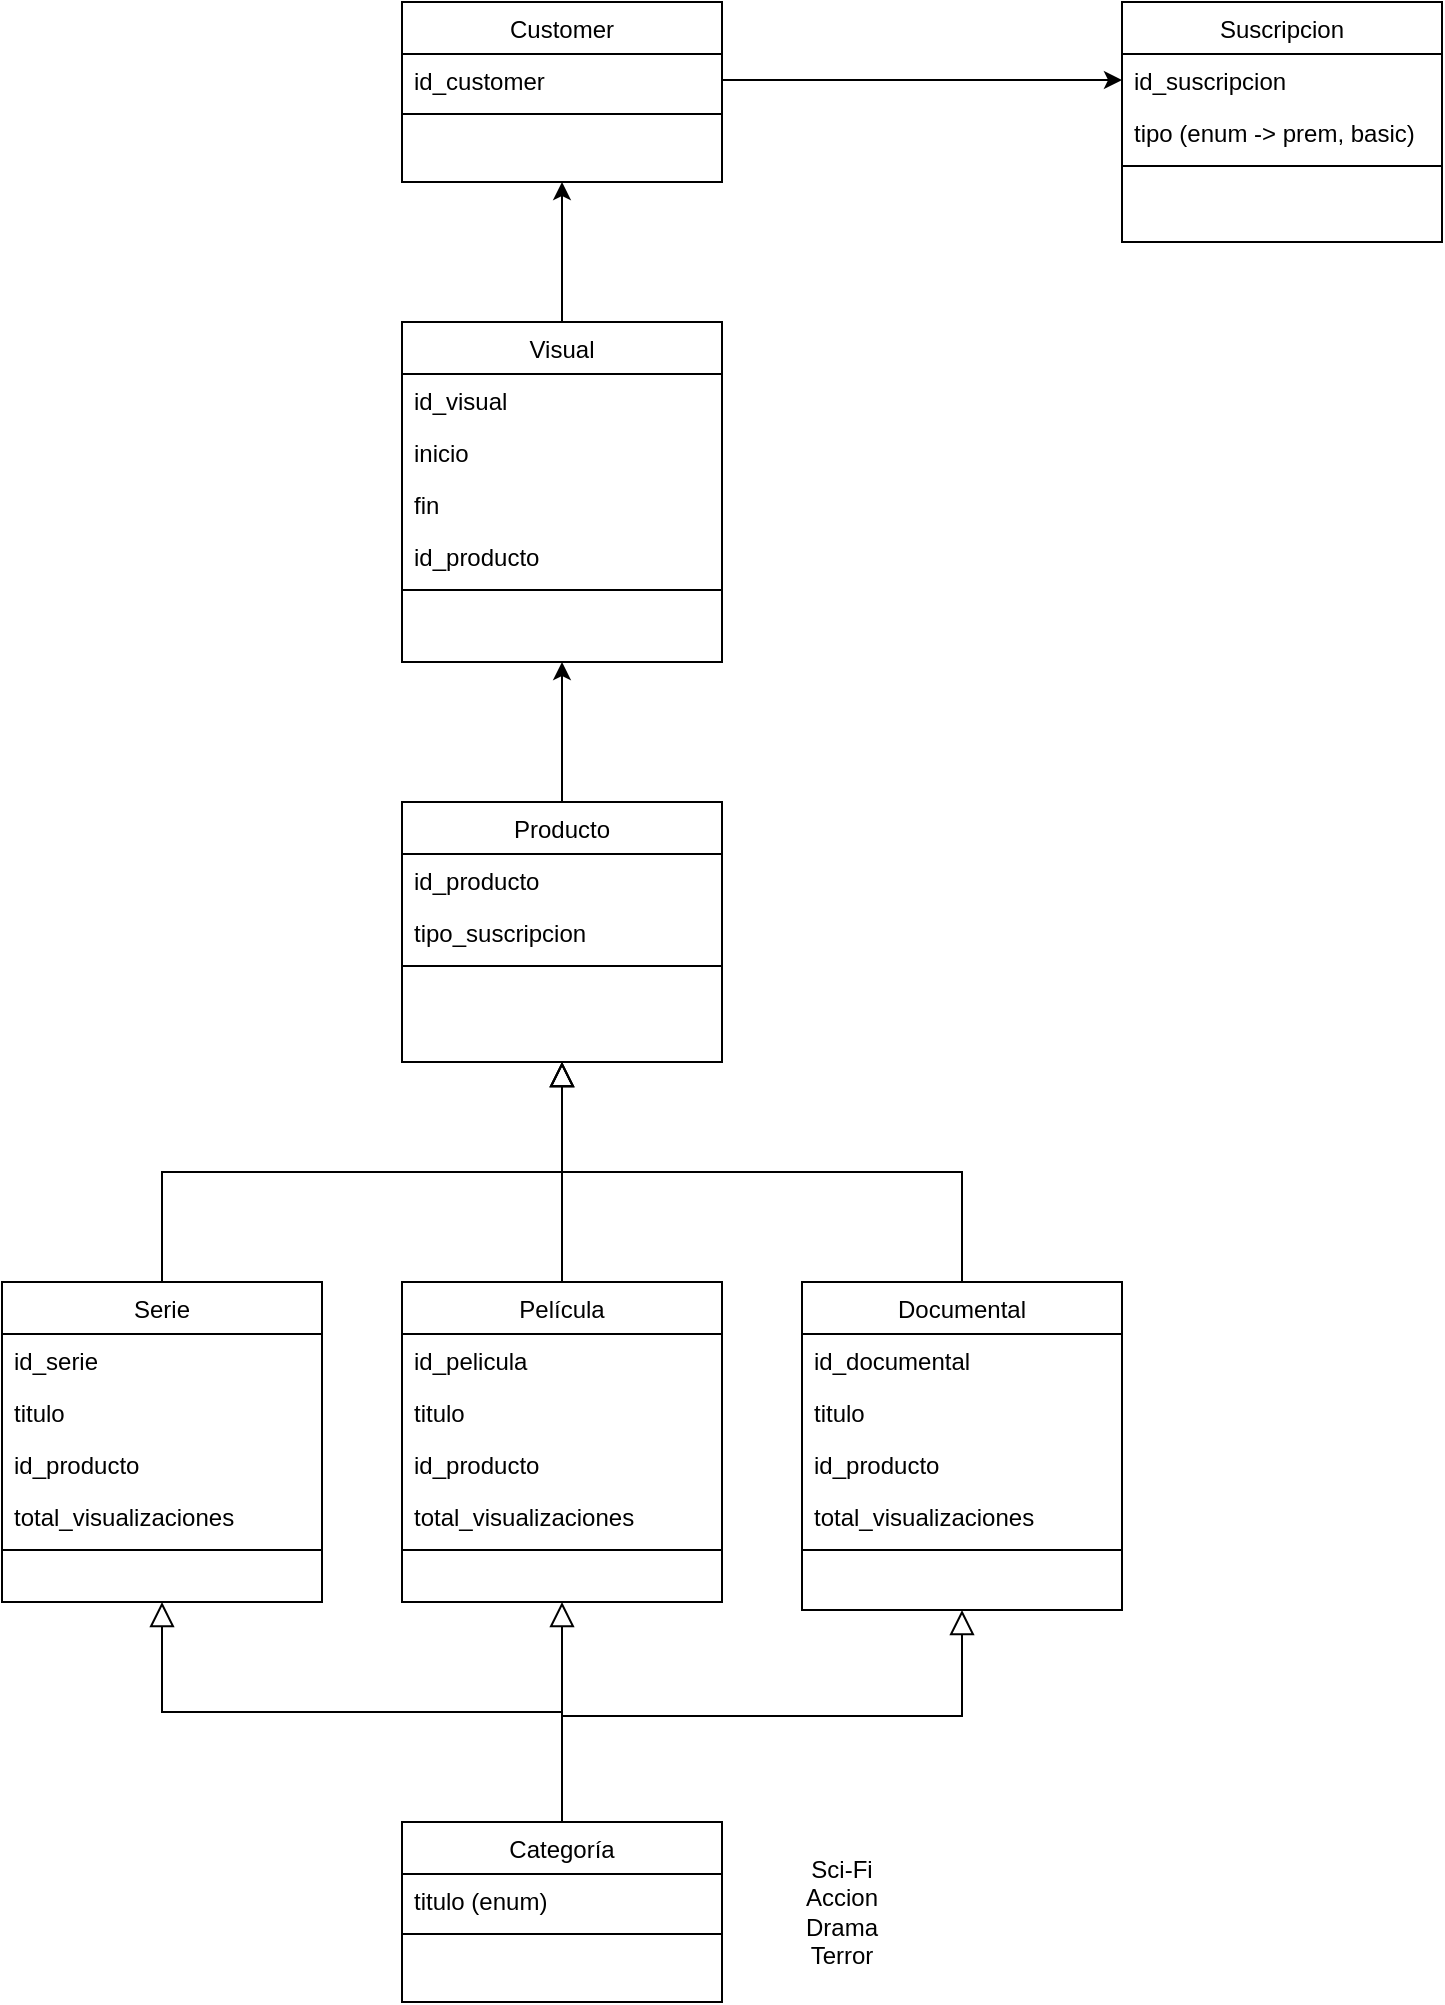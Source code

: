 <mxfile version="13.7.7" type="device"><diagram id="C5RBs43oDa-KdzZeNtuy" name="Page-1"><mxGraphModel dx="1221" dy="1845" grid="1" gridSize="10" guides="1" tooltips="1" connect="1" arrows="1" fold="1" page="1" pageScale="1" pageWidth="827" pageHeight="1169" math="0" shadow="0"><root><mxCell id="WIyWlLk6GJQsqaUBKTNV-0"/><mxCell id="WIyWlLk6GJQsqaUBKTNV-1" parent="WIyWlLk6GJQsqaUBKTNV-0"/><mxCell id="zkfFHV4jXpPFQw0GAbJ--12" value="" style="endArrow=block;endSize=10;endFill=0;shadow=0;strokeWidth=1;rounded=0;edgeStyle=elbowEdgeStyle;elbow=vertical;" parent="WIyWlLk6GJQsqaUBKTNV-1" source="zkfFHV4jXpPFQw0GAbJ--6" target="zkfFHV4jXpPFQw0GAbJ--0" edge="1"><mxGeometry width="160" relative="1" as="geometry"><mxPoint x="200" y="203" as="sourcePoint"/><mxPoint x="200" y="203" as="targetPoint"/></mxGeometry></mxCell><mxCell id="zkfFHV4jXpPFQw0GAbJ--16" value="" style="endArrow=block;endSize=10;endFill=0;shadow=0;strokeWidth=1;rounded=0;edgeStyle=elbowEdgeStyle;elbow=vertical;" parent="WIyWlLk6GJQsqaUBKTNV-1" source="zkfFHV4jXpPFQw0GAbJ--13" target="zkfFHV4jXpPFQw0GAbJ--0" edge="1"><mxGeometry width="160" relative="1" as="geometry"><mxPoint x="210" y="373" as="sourcePoint"/><mxPoint x="310" y="271" as="targetPoint"/></mxGeometry></mxCell><mxCell id="zkfFHV4jXpPFQw0GAbJ--6" value="Serie" style="swimlane;fontStyle=0;align=center;verticalAlign=top;childLayout=stackLayout;horizontal=1;startSize=26;horizontalStack=0;resizeParent=1;resizeLast=0;collapsible=1;marginBottom=0;rounded=0;shadow=0;strokeWidth=1;" parent="WIyWlLk6GJQsqaUBKTNV-1" vertex="1"><mxGeometry x="40" y="360" width="160" height="160" as="geometry"><mxRectangle x="40" y="360" width="160" height="26" as="alternateBounds"/></mxGeometry></mxCell><mxCell id="zkfFHV4jXpPFQw0GAbJ--7" value="id_serie" style="text;align=left;verticalAlign=top;spacingLeft=4;spacingRight=4;overflow=hidden;rotatable=0;points=[[0,0.5],[1,0.5]];portConstraint=eastwest;" parent="zkfFHV4jXpPFQw0GAbJ--6" vertex="1"><mxGeometry y="26" width="160" height="26" as="geometry"/></mxCell><mxCell id="ZiFoNmsZpU-OU7fzBLYT-6" value="titulo" style="text;align=left;verticalAlign=top;spacingLeft=4;spacingRight=4;overflow=hidden;rotatable=0;points=[[0,0.5],[1,0.5]];portConstraint=eastwest;rounded=0;shadow=0;html=0;" vertex="1" parent="zkfFHV4jXpPFQw0GAbJ--6"><mxGeometry y="52" width="160" height="26" as="geometry"/></mxCell><mxCell id="zkfFHV4jXpPFQw0GAbJ--8" value="id_producto" style="text;align=left;verticalAlign=top;spacingLeft=4;spacingRight=4;overflow=hidden;rotatable=0;points=[[0,0.5],[1,0.5]];portConstraint=eastwest;rounded=0;shadow=0;html=0;" parent="zkfFHV4jXpPFQw0GAbJ--6" vertex="1"><mxGeometry y="78" width="160" height="26" as="geometry"/></mxCell><mxCell id="ZiFoNmsZpU-OU7fzBLYT-7" value="total_visualizaciones" style="text;align=left;verticalAlign=top;spacingLeft=4;spacingRight=4;overflow=hidden;rotatable=0;points=[[0,0.5],[1,0.5]];portConstraint=eastwest;rounded=0;shadow=0;html=0;" vertex="1" parent="zkfFHV4jXpPFQw0GAbJ--6"><mxGeometry y="104" width="160" height="26" as="geometry"/></mxCell><mxCell id="zkfFHV4jXpPFQw0GAbJ--9" value="" style="line;html=1;strokeWidth=1;align=left;verticalAlign=middle;spacingTop=-1;spacingLeft=3;spacingRight=3;rotatable=0;labelPosition=right;points=[];portConstraint=eastwest;" parent="zkfFHV4jXpPFQw0GAbJ--6" vertex="1"><mxGeometry y="130" width="160" height="8" as="geometry"/></mxCell><mxCell id="zkfFHV4jXpPFQw0GAbJ--13" value="Película" style="swimlane;fontStyle=0;align=center;verticalAlign=top;childLayout=stackLayout;horizontal=1;startSize=26;horizontalStack=0;resizeParent=1;resizeLast=0;collapsible=1;marginBottom=0;rounded=0;shadow=0;strokeWidth=1;" parent="WIyWlLk6GJQsqaUBKTNV-1" vertex="1"><mxGeometry x="240" y="360" width="160" height="160" as="geometry"><mxRectangle x="340" y="380" width="170" height="26" as="alternateBounds"/></mxGeometry></mxCell><mxCell id="ZiFoNmsZpU-OU7fzBLYT-9" value="id_pelicula" style="text;align=left;verticalAlign=top;spacingLeft=4;spacingRight=4;overflow=hidden;rotatable=0;points=[[0,0.5],[1,0.5]];portConstraint=eastwest;" vertex="1" parent="zkfFHV4jXpPFQw0GAbJ--13"><mxGeometry y="26" width="160" height="26" as="geometry"/></mxCell><mxCell id="ZiFoNmsZpU-OU7fzBLYT-10" value="titulo" style="text;align=left;verticalAlign=top;spacingLeft=4;spacingRight=4;overflow=hidden;rotatable=0;points=[[0,0.5],[1,0.5]];portConstraint=eastwest;rounded=0;shadow=0;html=0;" vertex="1" parent="zkfFHV4jXpPFQw0GAbJ--13"><mxGeometry y="52" width="160" height="26" as="geometry"/></mxCell><mxCell id="ZiFoNmsZpU-OU7fzBLYT-12" value="id_producto" style="text;align=left;verticalAlign=top;spacingLeft=4;spacingRight=4;overflow=hidden;rotatable=0;points=[[0,0.5],[1,0.5]];portConstraint=eastwest;rounded=0;shadow=0;html=0;" vertex="1" parent="zkfFHV4jXpPFQw0GAbJ--13"><mxGeometry y="78" width="160" height="26" as="geometry"/></mxCell><mxCell id="ZiFoNmsZpU-OU7fzBLYT-11" value="total_visualizaciones" style="text;align=left;verticalAlign=top;spacingLeft=4;spacingRight=4;overflow=hidden;rotatable=0;points=[[0,0.5],[1,0.5]];portConstraint=eastwest;rounded=0;shadow=0;html=0;" vertex="1" parent="zkfFHV4jXpPFQw0GAbJ--13"><mxGeometry y="104" width="160" height="26" as="geometry"/></mxCell><mxCell id="zkfFHV4jXpPFQw0GAbJ--15" value="" style="line;html=1;strokeWidth=1;align=left;verticalAlign=middle;spacingTop=-1;spacingLeft=3;spacingRight=3;rotatable=0;labelPosition=right;points=[];portConstraint=eastwest;" parent="zkfFHV4jXpPFQw0GAbJ--13" vertex="1"><mxGeometry y="130" width="160" height="8" as="geometry"/></mxCell><mxCell id="ZiFoNmsZpU-OU7fzBLYT-0" value="Documental" style="swimlane;fontStyle=0;align=center;verticalAlign=top;childLayout=stackLayout;horizontal=1;startSize=26;horizontalStack=0;resizeParent=1;resizeLast=0;collapsible=1;marginBottom=0;rounded=0;shadow=0;strokeWidth=1;" vertex="1" parent="WIyWlLk6GJQsqaUBKTNV-1"><mxGeometry x="440" y="360" width="160" height="164" as="geometry"><mxRectangle x="340" y="380" width="170" height="26" as="alternateBounds"/></mxGeometry></mxCell><mxCell id="ZiFoNmsZpU-OU7fzBLYT-40" value="id_documental" style="text;align=left;verticalAlign=top;spacingLeft=4;spacingRight=4;overflow=hidden;rotatable=0;points=[[0,0.5],[1,0.5]];portConstraint=eastwest;" vertex="1" parent="ZiFoNmsZpU-OU7fzBLYT-0"><mxGeometry y="26" width="160" height="26" as="geometry"/></mxCell><mxCell id="ZiFoNmsZpU-OU7fzBLYT-41" value="titulo" style="text;align=left;verticalAlign=top;spacingLeft=4;spacingRight=4;overflow=hidden;rotatable=0;points=[[0,0.5],[1,0.5]];portConstraint=eastwest;rounded=0;shadow=0;html=0;" vertex="1" parent="ZiFoNmsZpU-OU7fzBLYT-0"><mxGeometry y="52" width="160" height="26" as="geometry"/></mxCell><mxCell id="ZiFoNmsZpU-OU7fzBLYT-43" value="id_producto" style="text;align=left;verticalAlign=top;spacingLeft=4;spacingRight=4;overflow=hidden;rotatable=0;points=[[0,0.5],[1,0.5]];portConstraint=eastwest;rounded=0;shadow=0;html=0;" vertex="1" parent="ZiFoNmsZpU-OU7fzBLYT-0"><mxGeometry y="78" width="160" height="26" as="geometry"/></mxCell><mxCell id="ZiFoNmsZpU-OU7fzBLYT-42" value="total_visualizaciones" style="text;align=left;verticalAlign=top;spacingLeft=4;spacingRight=4;overflow=hidden;rotatable=0;points=[[0,0.5],[1,0.5]];portConstraint=eastwest;rounded=0;shadow=0;html=0;" vertex="1" parent="ZiFoNmsZpU-OU7fzBLYT-0"><mxGeometry y="104" width="160" height="26" as="geometry"/></mxCell><mxCell id="ZiFoNmsZpU-OU7fzBLYT-2" value="" style="line;html=1;strokeWidth=1;align=left;verticalAlign=middle;spacingTop=-1;spacingLeft=3;spacingRight=3;rotatable=0;labelPosition=right;points=[];portConstraint=eastwest;" vertex="1" parent="ZiFoNmsZpU-OU7fzBLYT-0"><mxGeometry y="130" width="160" height="8" as="geometry"/></mxCell><mxCell id="ZiFoNmsZpU-OU7fzBLYT-3" value="" style="endArrow=block;endSize=10;endFill=0;shadow=0;strokeWidth=1;rounded=0;edgeStyle=elbowEdgeStyle;elbow=vertical;entryX=0.5;entryY=1;entryDx=0;entryDy=0;" edge="1" parent="WIyWlLk6GJQsqaUBKTNV-1" target="zkfFHV4jXpPFQw0GAbJ--0"><mxGeometry width="160" relative="1" as="geometry"><mxPoint x="520" y="360" as="sourcePoint"/><mxPoint x="500" y="258" as="targetPoint"/></mxGeometry></mxCell><mxCell id="ZiFoNmsZpU-OU7fzBLYT-53" style="edgeStyle=orthogonalEdgeStyle;rounded=0;orthogonalLoop=1;jettySize=auto;html=1;exitX=0.5;exitY=0;exitDx=0;exitDy=0;entryX=0.5;entryY=1;entryDx=0;entryDy=0;" edge="1" parent="WIyWlLk6GJQsqaUBKTNV-1" source="zkfFHV4jXpPFQw0GAbJ--0" target="ZiFoNmsZpU-OU7fzBLYT-50"><mxGeometry relative="1" as="geometry"/></mxCell><mxCell id="zkfFHV4jXpPFQw0GAbJ--0" value="Producto" style="swimlane;fontStyle=0;align=center;verticalAlign=top;childLayout=stackLayout;horizontal=1;startSize=26;horizontalStack=0;resizeParent=1;resizeLast=0;collapsible=1;marginBottom=0;rounded=0;shadow=0;strokeWidth=1;" parent="WIyWlLk6GJQsqaUBKTNV-1" vertex="1"><mxGeometry x="240" y="120" width="160" height="130" as="geometry"><mxRectangle x="230" y="140" width="160" height="26" as="alternateBounds"/></mxGeometry></mxCell><mxCell id="zkfFHV4jXpPFQw0GAbJ--1" value="id_producto" style="text;align=left;verticalAlign=top;spacingLeft=4;spacingRight=4;overflow=hidden;rotatable=0;points=[[0,0.5],[1,0.5]];portConstraint=eastwest;" parent="zkfFHV4jXpPFQw0GAbJ--0" vertex="1"><mxGeometry y="26" width="160" height="26" as="geometry"/></mxCell><mxCell id="ZiFoNmsZpU-OU7fzBLYT-67" value="tipo_suscripcion" style="text;align=left;verticalAlign=top;spacingLeft=4;spacingRight=4;overflow=hidden;rotatable=0;points=[[0,0.5],[1,0.5]];portConstraint=eastwest;" vertex="1" parent="zkfFHV4jXpPFQw0GAbJ--0"><mxGeometry y="52" width="160" height="26" as="geometry"/></mxCell><mxCell id="zkfFHV4jXpPFQw0GAbJ--4" value="" style="line;html=1;strokeWidth=1;align=left;verticalAlign=middle;spacingTop=-1;spacingLeft=3;spacingRight=3;rotatable=0;labelPosition=right;points=[];portConstraint=eastwest;" parent="zkfFHV4jXpPFQw0GAbJ--0" vertex="1"><mxGeometry y="78" width="160" height="8" as="geometry"/></mxCell><mxCell id="ZiFoNmsZpU-OU7fzBLYT-13" value="" style="endArrow=block;endSize=10;endFill=0;shadow=0;strokeWidth=1;rounded=0;edgeStyle=elbowEdgeStyle;elbow=vertical;exitX=0.5;exitY=0;exitDx=0;exitDy=0;entryX=0.5;entryY=1;entryDx=0;entryDy=0;" edge="1" parent="WIyWlLk6GJQsqaUBKTNV-1" source="ZiFoNmsZpU-OU7fzBLYT-31" target="zkfFHV4jXpPFQw0GAbJ--6"><mxGeometry width="160" relative="1" as="geometry"><mxPoint x="200" y="673" as="sourcePoint"/><mxPoint x="120" y="830" as="targetPoint"/></mxGeometry></mxCell><mxCell id="ZiFoNmsZpU-OU7fzBLYT-14" value="" style="endArrow=block;endSize=10;endFill=0;shadow=0;strokeWidth=1;rounded=0;edgeStyle=elbowEdgeStyle;elbow=vertical;exitX=0.5;exitY=0;exitDx=0;exitDy=0;entryX=0.5;entryY=1;entryDx=0;entryDy=0;" edge="1" parent="WIyWlLk6GJQsqaUBKTNV-1" source="ZiFoNmsZpU-OU7fzBLYT-31" target="zkfFHV4jXpPFQw0GAbJ--13"><mxGeometry width="160" relative="1" as="geometry"><mxPoint x="310" y="741" as="sourcePoint"/><mxPoint x="320" y="830" as="targetPoint"/></mxGeometry></mxCell><mxCell id="ZiFoNmsZpU-OU7fzBLYT-30" value="" style="endArrow=block;endSize=10;endFill=0;shadow=0;strokeWidth=1;rounded=0;edgeStyle=elbowEdgeStyle;elbow=vertical;entryX=0.5;entryY=1;entryDx=0;entryDy=0;exitX=0.5;exitY=0;exitDx=0;exitDy=0;" edge="1" parent="WIyWlLk6GJQsqaUBKTNV-1" target="ZiFoNmsZpU-OU7fzBLYT-0" source="ZiFoNmsZpU-OU7fzBLYT-31"><mxGeometry width="160" relative="1" as="geometry"><mxPoint x="500" y="728" as="sourcePoint"/><mxPoint x="520" y="830" as="targetPoint"/></mxGeometry></mxCell><mxCell id="ZiFoNmsZpU-OU7fzBLYT-31" value="Categoría" style="swimlane;fontStyle=0;align=center;verticalAlign=top;childLayout=stackLayout;horizontal=1;startSize=26;horizontalStack=0;resizeParent=1;resizeLast=0;collapsible=1;marginBottom=0;rounded=0;shadow=0;strokeWidth=1;" vertex="1" parent="WIyWlLk6GJQsqaUBKTNV-1"><mxGeometry x="240" y="630" width="160" height="90" as="geometry"><mxRectangle x="230" y="140" width="160" height="26" as="alternateBounds"/></mxGeometry></mxCell><mxCell id="ZiFoNmsZpU-OU7fzBLYT-32" value="titulo (enum)" style="text;align=left;verticalAlign=top;spacingLeft=4;spacingRight=4;overflow=hidden;rotatable=0;points=[[0,0.5],[1,0.5]];portConstraint=eastwest;" vertex="1" parent="ZiFoNmsZpU-OU7fzBLYT-31"><mxGeometry y="26" width="160" height="26" as="geometry"/></mxCell><mxCell id="ZiFoNmsZpU-OU7fzBLYT-33" value="" style="line;html=1;strokeWidth=1;align=left;verticalAlign=middle;spacingTop=-1;spacingLeft=3;spacingRight=3;rotatable=0;labelPosition=right;points=[];portConstraint=eastwest;" vertex="1" parent="ZiFoNmsZpU-OU7fzBLYT-31"><mxGeometry y="52" width="160" height="8" as="geometry"/></mxCell><mxCell id="ZiFoNmsZpU-OU7fzBLYT-61" style="edgeStyle=orthogonalEdgeStyle;rounded=0;orthogonalLoop=1;jettySize=auto;html=1;exitX=0.5;exitY=0;exitDx=0;exitDy=0;entryX=0.5;entryY=1;entryDx=0;entryDy=0;" edge="1" parent="WIyWlLk6GJQsqaUBKTNV-1" source="ZiFoNmsZpU-OU7fzBLYT-50" target="ZiFoNmsZpU-OU7fzBLYT-58"><mxGeometry relative="1" as="geometry"/></mxCell><mxCell id="ZiFoNmsZpU-OU7fzBLYT-57" style="edgeStyle=orthogonalEdgeStyle;rounded=0;orthogonalLoop=1;jettySize=auto;html=1;entryX=0;entryY=0.5;entryDx=0;entryDy=0;exitX=1;exitY=0.5;exitDx=0;exitDy=0;" edge="1" parent="WIyWlLk6GJQsqaUBKTNV-1" source="ZiFoNmsZpU-OU7fzBLYT-59" target="ZiFoNmsZpU-OU7fzBLYT-63"><mxGeometry relative="1" as="geometry"><mxPoint x="320" y="-400" as="targetPoint"/><mxPoint x="430" y="-241" as="sourcePoint"/></mxGeometry></mxCell><mxCell id="ZiFoNmsZpU-OU7fzBLYT-62" value="Suscripcion" style="swimlane;fontStyle=0;align=center;verticalAlign=top;childLayout=stackLayout;horizontal=1;startSize=26;horizontalStack=0;resizeParent=1;resizeLast=0;collapsible=1;marginBottom=0;rounded=0;shadow=0;strokeWidth=1;" vertex="1" parent="WIyWlLk6GJQsqaUBKTNV-1"><mxGeometry x="600" y="-280" width="160" height="120" as="geometry"><mxRectangle x="230" y="140" width="160" height="26" as="alternateBounds"/></mxGeometry></mxCell><mxCell id="ZiFoNmsZpU-OU7fzBLYT-63" value="id_suscripcion" style="text;align=left;verticalAlign=top;spacingLeft=4;spacingRight=4;overflow=hidden;rotatable=0;points=[[0,0.5],[1,0.5]];portConstraint=eastwest;" vertex="1" parent="ZiFoNmsZpU-OU7fzBLYT-62"><mxGeometry y="26" width="160" height="26" as="geometry"/></mxCell><mxCell id="ZiFoNmsZpU-OU7fzBLYT-66" value="tipo (enum -&gt; prem, basic)" style="text;align=left;verticalAlign=top;spacingLeft=4;spacingRight=4;overflow=hidden;rotatable=0;points=[[0,0.5],[1,0.5]];portConstraint=eastwest;" vertex="1" parent="ZiFoNmsZpU-OU7fzBLYT-62"><mxGeometry y="52" width="160" height="26" as="geometry"/></mxCell><mxCell id="ZiFoNmsZpU-OU7fzBLYT-64" value="" style="line;html=1;strokeWidth=1;align=left;verticalAlign=middle;spacingTop=-1;spacingLeft=3;spacingRight=3;rotatable=0;labelPosition=right;points=[];portConstraint=eastwest;" vertex="1" parent="ZiFoNmsZpU-OU7fzBLYT-62"><mxGeometry y="78" width="160" height="8" as="geometry"/></mxCell><mxCell id="ZiFoNmsZpU-OU7fzBLYT-58" value="Customer" style="swimlane;fontStyle=0;align=center;verticalAlign=top;childLayout=stackLayout;horizontal=1;startSize=26;horizontalStack=0;resizeParent=1;resizeLast=0;collapsible=1;marginBottom=0;rounded=0;shadow=0;strokeWidth=1;" vertex="1" parent="WIyWlLk6GJQsqaUBKTNV-1"><mxGeometry x="240" y="-280" width="160" height="90" as="geometry"><mxRectangle x="230" y="140" width="160" height="26" as="alternateBounds"/></mxGeometry></mxCell><mxCell id="ZiFoNmsZpU-OU7fzBLYT-59" value="id_customer" style="text;align=left;verticalAlign=top;spacingLeft=4;spacingRight=4;overflow=hidden;rotatable=0;points=[[0,0.5],[1,0.5]];portConstraint=eastwest;" vertex="1" parent="ZiFoNmsZpU-OU7fzBLYT-58"><mxGeometry y="26" width="160" height="26" as="geometry"/></mxCell><mxCell id="ZiFoNmsZpU-OU7fzBLYT-60" value="" style="line;html=1;strokeWidth=1;align=left;verticalAlign=middle;spacingTop=-1;spacingLeft=3;spacingRight=3;rotatable=0;labelPosition=right;points=[];portConstraint=eastwest;" vertex="1" parent="ZiFoNmsZpU-OU7fzBLYT-58"><mxGeometry y="52" width="160" height="8" as="geometry"/></mxCell><mxCell id="ZiFoNmsZpU-OU7fzBLYT-65" value="&lt;div&gt;Sci-Fi&lt;/div&gt;&lt;div&gt;Accion&lt;/div&gt;&lt;div&gt;Drama&lt;/div&gt;&lt;div&gt;Terror&lt;br&gt;&lt;/div&gt;" style="text;html=1;strokeColor=none;fillColor=none;align=center;verticalAlign=middle;whiteSpace=wrap;rounded=0;" vertex="1" parent="WIyWlLk6GJQsqaUBKTNV-1"><mxGeometry x="440" y="640" width="40" height="70" as="geometry"/></mxCell><mxCell id="ZiFoNmsZpU-OU7fzBLYT-50" value="Visual" style="swimlane;fontStyle=0;align=center;verticalAlign=top;childLayout=stackLayout;horizontal=1;startSize=26;horizontalStack=0;resizeParent=1;resizeLast=0;collapsible=1;marginBottom=0;rounded=0;shadow=0;strokeWidth=1;" vertex="1" parent="WIyWlLk6GJQsqaUBKTNV-1"><mxGeometry x="240" y="-120" width="160" height="170" as="geometry"><mxRectangle x="230" y="140" width="160" height="26" as="alternateBounds"/></mxGeometry></mxCell><mxCell id="ZiFoNmsZpU-OU7fzBLYT-51" value="id_visual" style="text;align=left;verticalAlign=top;spacingLeft=4;spacingRight=4;overflow=hidden;rotatable=0;points=[[0,0.5],[1,0.5]];portConstraint=eastwest;" vertex="1" parent="ZiFoNmsZpU-OU7fzBLYT-50"><mxGeometry y="26" width="160" height="26" as="geometry"/></mxCell><mxCell id="ZiFoNmsZpU-OU7fzBLYT-54" value="inicio" style="text;align=left;verticalAlign=top;spacingLeft=4;spacingRight=4;overflow=hidden;rotatable=0;points=[[0,0.5],[1,0.5]];portConstraint=eastwest;" vertex="1" parent="ZiFoNmsZpU-OU7fzBLYT-50"><mxGeometry y="52" width="160" height="26" as="geometry"/></mxCell><mxCell id="ZiFoNmsZpU-OU7fzBLYT-55" value="fin" style="text;align=left;verticalAlign=top;spacingLeft=4;spacingRight=4;overflow=hidden;rotatable=0;points=[[0,0.5],[1,0.5]];portConstraint=eastwest;" vertex="1" parent="ZiFoNmsZpU-OU7fzBLYT-50"><mxGeometry y="78" width="160" height="26" as="geometry"/></mxCell><mxCell id="ZiFoNmsZpU-OU7fzBLYT-56" value="id_producto" style="text;align=left;verticalAlign=top;spacingLeft=4;spacingRight=4;overflow=hidden;rotatable=0;points=[[0,0.5],[1,0.5]];portConstraint=eastwest;" vertex="1" parent="ZiFoNmsZpU-OU7fzBLYT-50"><mxGeometry y="104" width="160" height="26" as="geometry"/></mxCell><mxCell id="ZiFoNmsZpU-OU7fzBLYT-52" value="" style="line;html=1;strokeWidth=1;align=left;verticalAlign=middle;spacingTop=-1;spacingLeft=3;spacingRight=3;rotatable=0;labelPosition=right;points=[];portConstraint=eastwest;" vertex="1" parent="ZiFoNmsZpU-OU7fzBLYT-50"><mxGeometry y="130" width="160" height="8" as="geometry"/></mxCell></root></mxGraphModel></diagram></mxfile>
